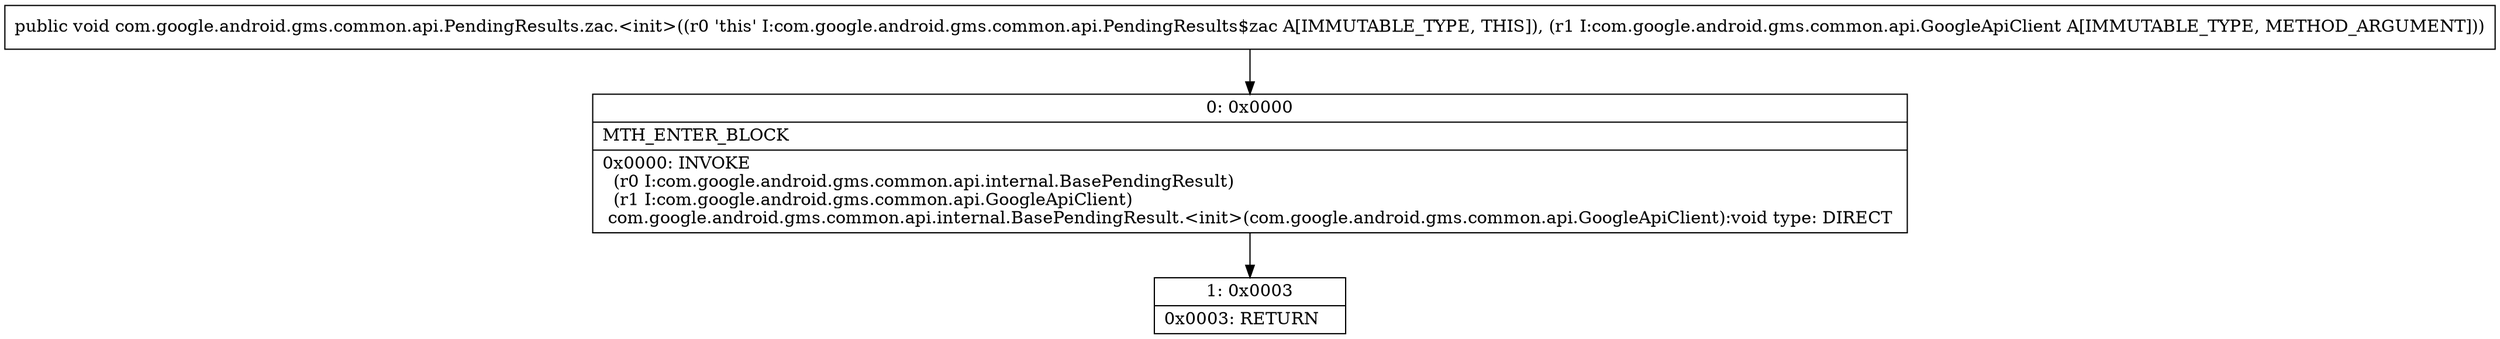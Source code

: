 digraph "CFG forcom.google.android.gms.common.api.PendingResults.zac.\<init\>(Lcom\/google\/android\/gms\/common\/api\/GoogleApiClient;)V" {
Node_0 [shape=record,label="{0\:\ 0x0000|MTH_ENTER_BLOCK\l|0x0000: INVOKE  \l  (r0 I:com.google.android.gms.common.api.internal.BasePendingResult)\l  (r1 I:com.google.android.gms.common.api.GoogleApiClient)\l com.google.android.gms.common.api.internal.BasePendingResult.\<init\>(com.google.android.gms.common.api.GoogleApiClient):void type: DIRECT \l}"];
Node_1 [shape=record,label="{1\:\ 0x0003|0x0003: RETURN   \l}"];
MethodNode[shape=record,label="{public void com.google.android.gms.common.api.PendingResults.zac.\<init\>((r0 'this' I:com.google.android.gms.common.api.PendingResults$zac A[IMMUTABLE_TYPE, THIS]), (r1 I:com.google.android.gms.common.api.GoogleApiClient A[IMMUTABLE_TYPE, METHOD_ARGUMENT])) }"];
MethodNode -> Node_0;
Node_0 -> Node_1;
}

